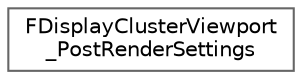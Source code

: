 digraph "Graphical Class Hierarchy"
{
 // INTERACTIVE_SVG=YES
 // LATEX_PDF_SIZE
  bgcolor="transparent";
  edge [fontname=Helvetica,fontsize=10,labelfontname=Helvetica,labelfontsize=10];
  node [fontname=Helvetica,fontsize=10,shape=box,height=0.2,width=0.4];
  rankdir="LR";
  Node0 [id="Node000000",label="FDisplayClusterViewport\l_PostRenderSettings",height=0.2,width=0.4,color="grey40", fillcolor="white", style="filled",URL="$d9/d3b/classFDisplayClusterViewport__PostRenderSettings.html",tooltip="Additional DC viewport rendering settings."];
}
